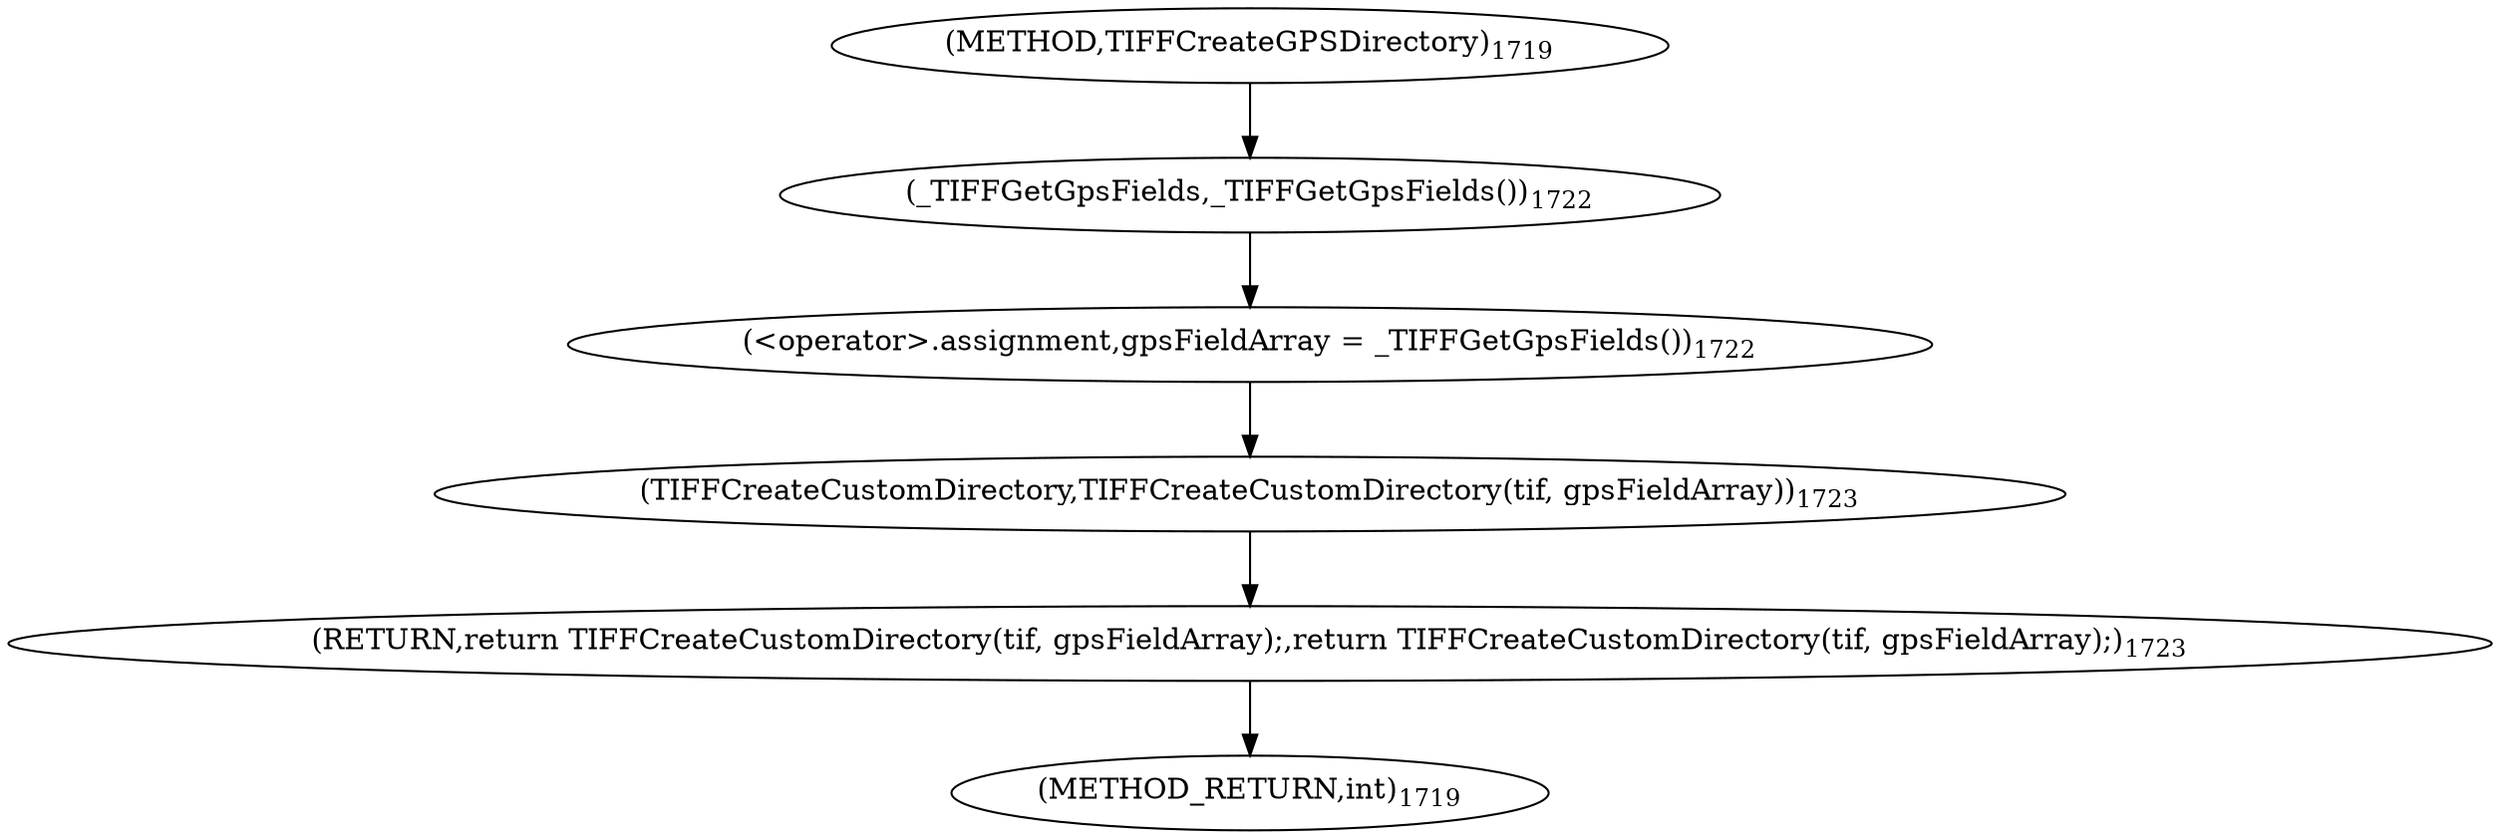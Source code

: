 digraph "TIFFCreateGPSDirectory" {  
"43718" [label = <(&lt;operator&gt;.assignment,gpsFieldArray = _TIFFGetGpsFields())<SUB>1722</SUB>> ]
"43721" [label = <(RETURN,return TIFFCreateCustomDirectory(tif, gpsFieldArray);,return TIFFCreateCustomDirectory(tif, gpsFieldArray);)<SUB>1723</SUB>> ]
"43720" [label = <(_TIFFGetGpsFields,_TIFFGetGpsFields())<SUB>1722</SUB>> ]
"43722" [label = <(TIFFCreateCustomDirectory,TIFFCreateCustomDirectory(tif, gpsFieldArray))<SUB>1723</SUB>> ]
"43714" [label = <(METHOD,TIFFCreateGPSDirectory)<SUB>1719</SUB>> ]
"43725" [label = <(METHOD_RETURN,int)<SUB>1719</SUB>> ]
  "43718" -> "43722" 
  "43721" -> "43725" 
  "43720" -> "43718" 
  "43722" -> "43721" 
  "43714" -> "43720" 
}
